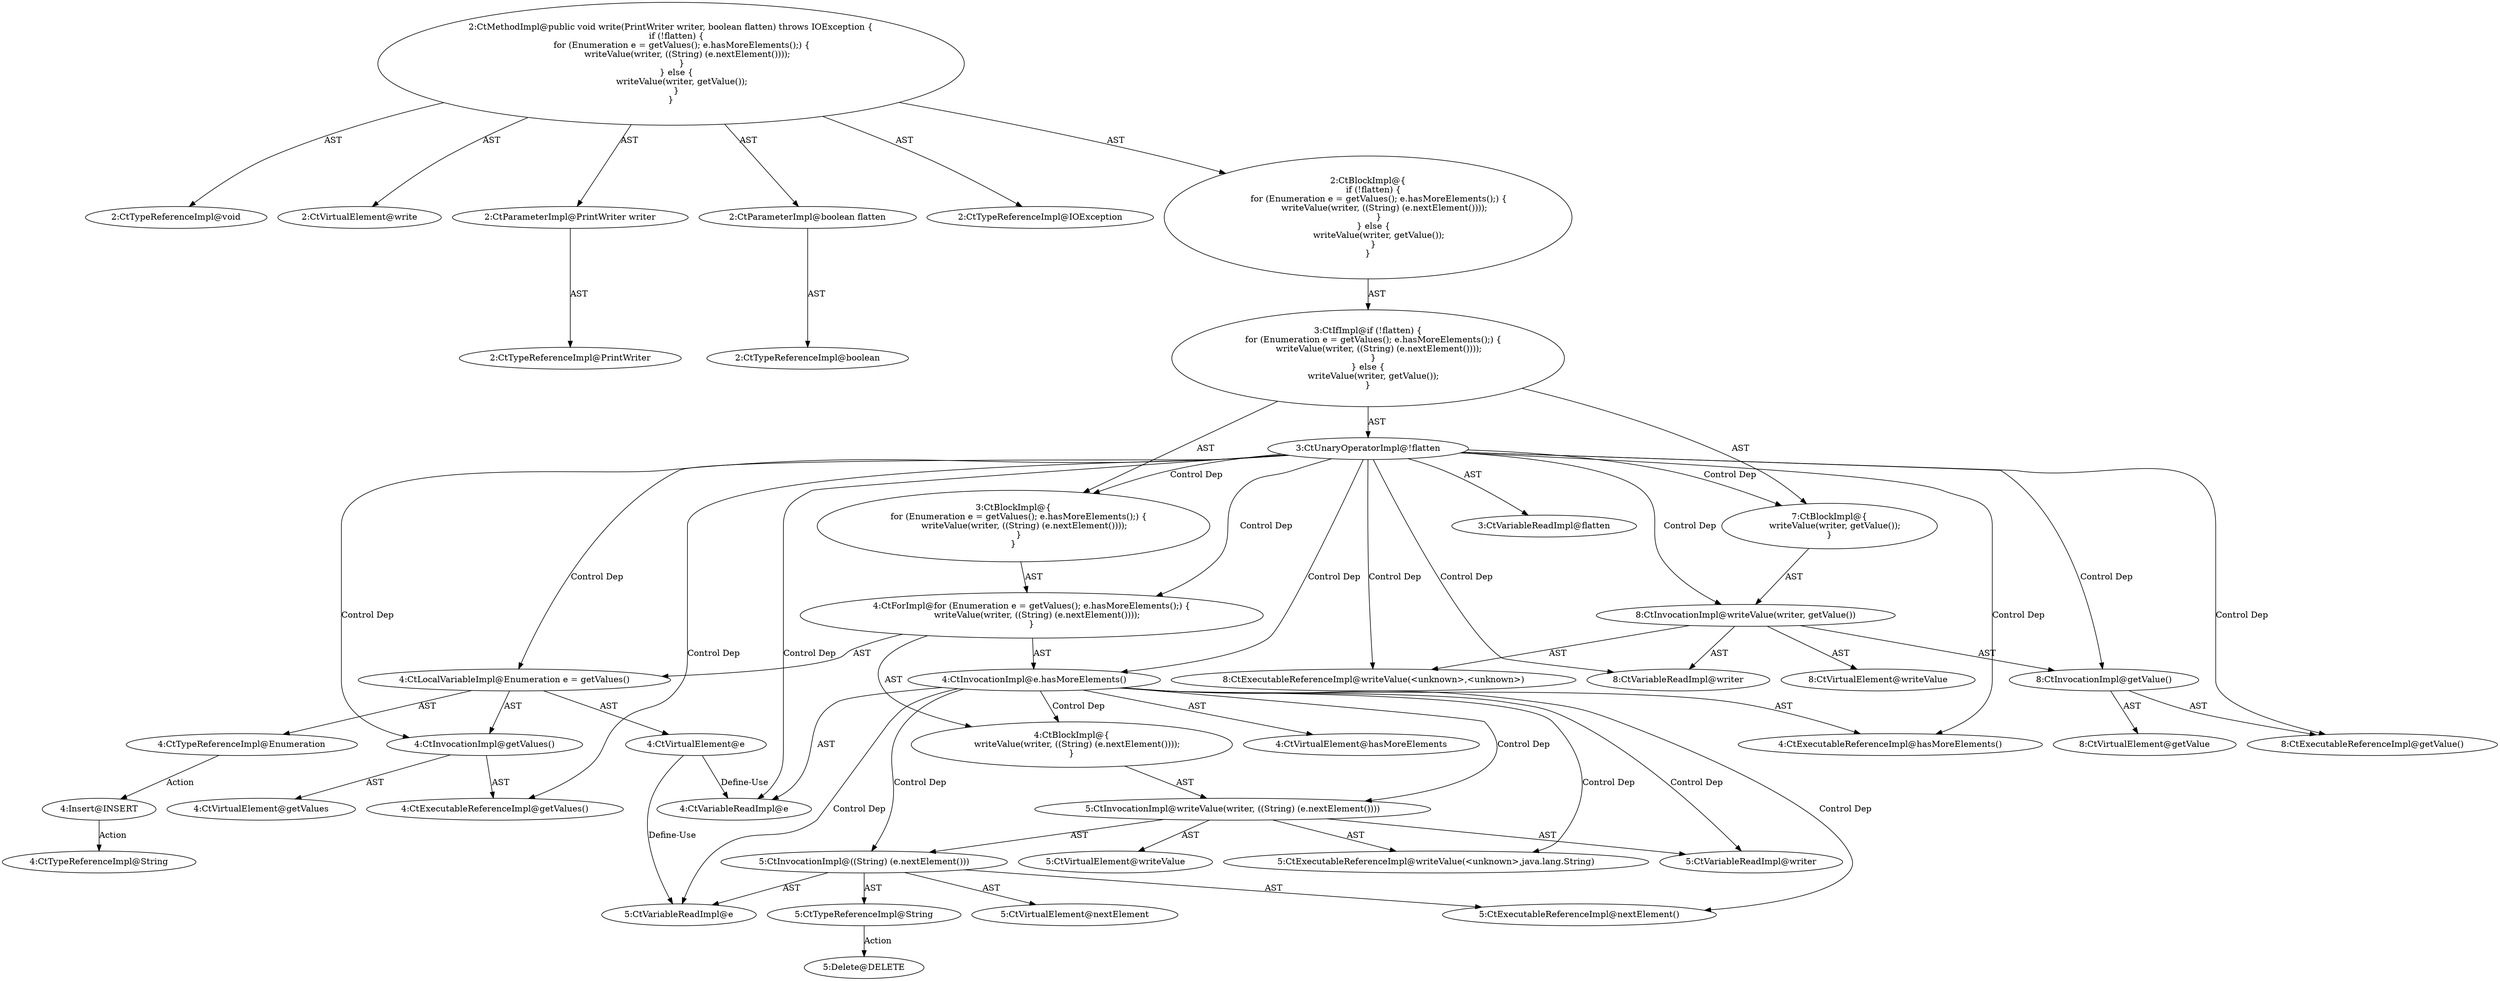 digraph "write#?,PrintWriter,boolean" {
0 [label="2:CtTypeReferenceImpl@void" shape=ellipse]
1 [label="2:CtVirtualElement@write" shape=ellipse]
2 [label="2:CtParameterImpl@PrintWriter writer" shape=ellipse]
3 [label="2:CtTypeReferenceImpl@PrintWriter" shape=ellipse]
4 [label="2:CtParameterImpl@boolean flatten" shape=ellipse]
5 [label="2:CtTypeReferenceImpl@boolean" shape=ellipse]
6 [label="2:CtTypeReferenceImpl@IOException" shape=ellipse]
7 [label="3:CtVariableReadImpl@flatten" shape=ellipse]
8 [label="3:CtUnaryOperatorImpl@!flatten" shape=ellipse]
9 [label="4:CtTypeReferenceImpl@Enumeration" shape=ellipse]
10 [label="4:CtExecutableReferenceImpl@getValues()" shape=ellipse]
11 [label="4:CtVirtualElement@getValues" shape=ellipse]
12 [label="4:CtInvocationImpl@getValues()" shape=ellipse]
13 [label="4:CtVirtualElement@e" shape=ellipse]
14 [label="4:CtLocalVariableImpl@Enumeration e = getValues()" shape=ellipse]
15 [label="4:CtExecutableReferenceImpl@hasMoreElements()" shape=ellipse]
16 [label="4:CtVirtualElement@hasMoreElements" shape=ellipse]
17 [label="4:CtVariableReadImpl@e" shape=ellipse]
18 [label="4:CtInvocationImpl@e.hasMoreElements()" shape=ellipse]
19 [label="5:CtExecutableReferenceImpl@writeValue(<unknown>,java.lang.String)" shape=ellipse]
20 [label="5:CtVirtualElement@writeValue" shape=ellipse]
21 [label="5:CtVariableReadImpl@writer" shape=ellipse]
22 [label="5:CtExecutableReferenceImpl@nextElement()" shape=ellipse]
23 [label="5:CtVirtualElement@nextElement" shape=ellipse]
24 [label="5:CtVariableReadImpl@e" shape=ellipse]
25 [label="5:CtInvocationImpl@((String) (e.nextElement()))" shape=ellipse]
26 [label="5:CtTypeReferenceImpl@String" shape=ellipse]
27 [label="5:CtInvocationImpl@writeValue(writer, ((String) (e.nextElement())))" shape=ellipse]
28 [label="4:CtBlockImpl@\{
    writeValue(writer, ((String) (e.nextElement())));
\}" shape=ellipse]
29 [label="4:CtForImpl@for (Enumeration e = getValues(); e.hasMoreElements();) \{
    writeValue(writer, ((String) (e.nextElement())));
\}" shape=ellipse]
30 [label="3:CtBlockImpl@\{
    for (Enumeration e = getValues(); e.hasMoreElements();) \{
        writeValue(writer, ((String) (e.nextElement())));
    \}
\}" shape=ellipse]
31 [label="8:CtExecutableReferenceImpl@writeValue(<unknown>,<unknown>)" shape=ellipse]
32 [label="8:CtVirtualElement@writeValue" shape=ellipse]
33 [label="8:CtVariableReadImpl@writer" shape=ellipse]
34 [label="8:CtExecutableReferenceImpl@getValue()" shape=ellipse]
35 [label="8:CtVirtualElement@getValue" shape=ellipse]
36 [label="8:CtInvocationImpl@getValue()" shape=ellipse]
37 [label="8:CtInvocationImpl@writeValue(writer, getValue())" shape=ellipse]
38 [label="7:CtBlockImpl@\{
    writeValue(writer, getValue());
\}" shape=ellipse]
39 [label="3:CtIfImpl@if (!flatten) \{
    for (Enumeration e = getValues(); e.hasMoreElements();) \{
        writeValue(writer, ((String) (e.nextElement())));
    \}
\} else \{
    writeValue(writer, getValue());
\}" shape=ellipse]
40 [label="2:CtBlockImpl@\{
    if (!flatten) \{
        for (Enumeration e = getValues(); e.hasMoreElements();) \{
            writeValue(writer, ((String) (e.nextElement())));
        \}
    \} else \{
        writeValue(writer, getValue());
    \}
\}" shape=ellipse]
41 [label="2:CtMethodImpl@public void write(PrintWriter writer, boolean flatten) throws IOException \{
    if (!flatten) \{
        for (Enumeration e = getValues(); e.hasMoreElements();) \{
            writeValue(writer, ((String) (e.nextElement())));
        \}
    \} else \{
        writeValue(writer, getValue());
    \}
\}" shape=ellipse]
42 [label="5:Delete@DELETE" shape=ellipse]
43 [label="4:Insert@INSERT" shape=ellipse]
44 [label="4:CtTypeReferenceImpl@String" shape=ellipse]
2 -> 3 [label="AST"];
4 -> 5 [label="AST"];
8 -> 7 [label="AST"];
8 -> 30 [label="Control Dep"];
8 -> 29 [label="Control Dep"];
8 -> 14 [label="Control Dep"];
8 -> 12 [label="Control Dep"];
8 -> 10 [label="Control Dep"];
8 -> 18 [label="Control Dep"];
8 -> 15 [label="Control Dep"];
8 -> 17 [label="Control Dep"];
8 -> 38 [label="Control Dep"];
8 -> 37 [label="Control Dep"];
8 -> 31 [label="Control Dep"];
8 -> 33 [label="Control Dep"];
8 -> 36 [label="Control Dep"];
8 -> 34 [label="Control Dep"];
9 -> 43 [label="Action"];
12 -> 11 [label="AST"];
12 -> 10 [label="AST"];
13 -> 17 [label="Define-Use"];
13 -> 24 [label="Define-Use"];
14 -> 13 [label="AST"];
14 -> 9 [label="AST"];
14 -> 12 [label="AST"];
18 -> 16 [label="AST"];
18 -> 17 [label="AST"];
18 -> 15 [label="AST"];
18 -> 28 [label="Control Dep"];
18 -> 27 [label="Control Dep"];
18 -> 19 [label="Control Dep"];
18 -> 21 [label="Control Dep"];
18 -> 25 [label="Control Dep"];
18 -> 22 [label="Control Dep"];
18 -> 24 [label="Control Dep"];
25 -> 23 [label="AST"];
25 -> 26 [label="AST"];
25 -> 24 [label="AST"];
25 -> 22 [label="AST"];
26 -> 42 [label="Action"];
27 -> 20 [label="AST"];
27 -> 19 [label="AST"];
27 -> 21 [label="AST"];
27 -> 25 [label="AST"];
28 -> 27 [label="AST"];
29 -> 14 [label="AST"];
29 -> 18 [label="AST"];
29 -> 28 [label="AST"];
30 -> 29 [label="AST"];
36 -> 35 [label="AST"];
36 -> 34 [label="AST"];
37 -> 32 [label="AST"];
37 -> 31 [label="AST"];
37 -> 33 [label="AST"];
37 -> 36 [label="AST"];
38 -> 37 [label="AST"];
39 -> 8 [label="AST"];
39 -> 30 [label="AST"];
39 -> 38 [label="AST"];
40 -> 39 [label="AST"];
41 -> 1 [label="AST"];
41 -> 0 [label="AST"];
41 -> 2 [label="AST"];
41 -> 4 [label="AST"];
41 -> 6 [label="AST"];
41 -> 40 [label="AST"];
43 -> 44 [label="Action"];
}